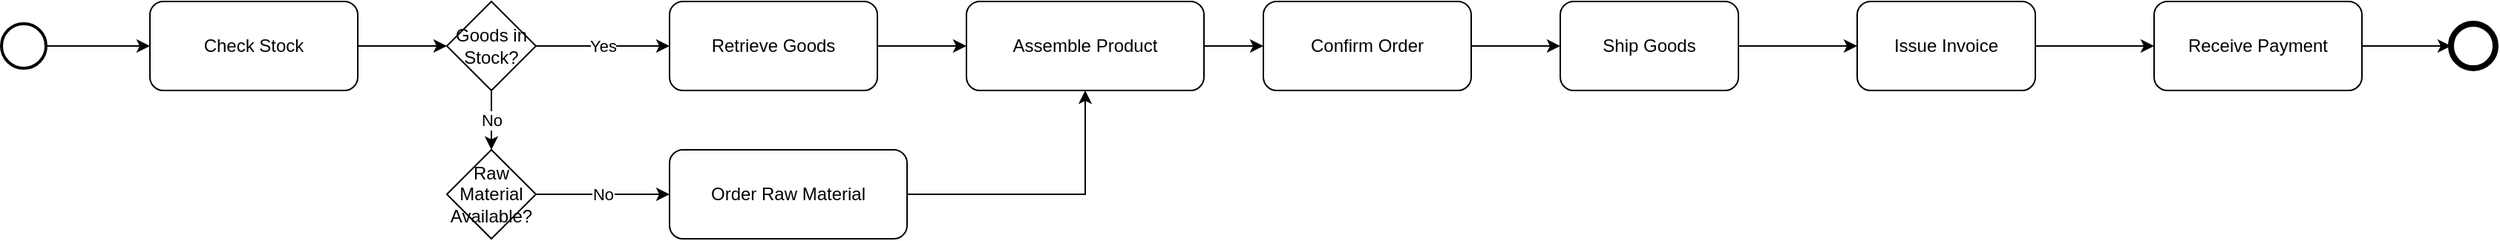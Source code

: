 <mxfile version="24.8.4">
  <diagram name="Manufacturing Order Fulfillment Process" id="_I0rASP-CtZBPLg8q8UB">
    <mxGraphModel dx="1221" dy="725" grid="1" gridSize="10" guides="1" tooltips="1" connect="1" arrows="1" fold="1" page="1" pageScale="1" pageWidth="827" pageHeight="1169" math="0" shadow="0">
      <root>
        <mxCell id="0" />
        <mxCell id="1" parent="0" />
        <mxCell id="qFoGKaclZuXoDuEMQoMf-107" value="" style="ellipse;whiteSpace=wrap;html=1;strokeColor=#000000;strokeWidth=2;aspect=fixed;" vertex="1" parent="1">
          <mxGeometry x="50" y="45" width="30" height="30" as="geometry" />
        </mxCell>
        <mxCell id="qFoGKaclZuXoDuEMQoMf-108" value="Check Stock" style="rounded=1;whiteSpace=wrap;html=1;strokeColor=#000000;strokeWidth=1;" vertex="1" parent="1">
          <mxGeometry x="150" y="30" width="140" height="60" as="geometry" />
        </mxCell>
        <mxCell id="qFoGKaclZuXoDuEMQoMf-109" value="Goods in Stock?" style="shape=rhombus;whiteSpace=wrap;html=1;strokeColor=#000000;strokeWidth=1;" vertex="1" parent="1">
          <mxGeometry x="350" y="30" width="60" height="60" as="geometry" />
        </mxCell>
        <mxCell id="qFoGKaclZuXoDuEMQoMf-110" value="Retrieve Goods" style="rounded=1;whiteSpace=wrap;html=1;strokeColor=#000000;strokeWidth=1;" vertex="1" parent="1">
          <mxGeometry x="500" y="30" width="140" height="60" as="geometry" />
        </mxCell>
        <mxCell id="qFoGKaclZuXoDuEMQoMf-111" value="Raw Material Available?" style="shape=rhombus;whiteSpace=wrap;html=1;strokeColor=#000000;strokeWidth=1;" vertex="1" parent="1">
          <mxGeometry x="350" y="130" width="60" height="60" as="geometry" />
        </mxCell>
        <mxCell id="qFoGKaclZuXoDuEMQoMf-112" value="Order Raw Material" style="rounded=1;whiteSpace=wrap;html=1;strokeColor=#000000;strokeWidth=1;" vertex="1" parent="1">
          <mxGeometry x="500" y="130" width="160" height="60" as="geometry" />
        </mxCell>
        <mxCell id="qFoGKaclZuXoDuEMQoMf-113" value="Assemble Product" style="rounded=1;whiteSpace=wrap;html=1;strokeColor=#000000;strokeWidth=1;" vertex="1" parent="1">
          <mxGeometry x="700" y="30" width="160" height="60" as="geometry" />
        </mxCell>
        <mxCell id="qFoGKaclZuXoDuEMQoMf-114" value="Confirm Order" style="rounded=1;whiteSpace=wrap;html=1;strokeColor=#000000;strokeWidth=1;" vertex="1" parent="1">
          <mxGeometry x="900" y="30" width="140" height="60" as="geometry" />
        </mxCell>
        <mxCell id="qFoGKaclZuXoDuEMQoMf-115" value="Ship Goods" style="rounded=1;whiteSpace=wrap;html=1;strokeColor=#000000;strokeWidth=1;" vertex="1" parent="1">
          <mxGeometry x="1100" y="30" width="120" height="60" as="geometry" />
        </mxCell>
        <mxCell id="qFoGKaclZuXoDuEMQoMf-116" value="Issue Invoice" style="rounded=1;whiteSpace=wrap;html=1;strokeColor=#000000;strokeWidth=1;" vertex="1" parent="1">
          <mxGeometry x="1300" y="30" width="120" height="60" as="geometry" />
        </mxCell>
        <mxCell id="qFoGKaclZuXoDuEMQoMf-117" value="Receive Payment" style="rounded=1;whiteSpace=wrap;html=1;strokeColor=#000000;strokeWidth=1;" vertex="1" parent="1">
          <mxGeometry x="1500" y="30" width="140" height="60" as="geometry" />
        </mxCell>
        <mxCell id="qFoGKaclZuXoDuEMQoMf-118" value="" style="ellipse;whiteSpace=wrap;html=1;strokeColor=#000000;strokeWidth=4;aspect=fixed;" vertex="1" parent="1">
          <mxGeometry x="1700" y="45" width="30" height="30" as="geometry" />
        </mxCell>
        <mxCell id="qFoGKaclZuXoDuEMQoMf-119" value="" style="edgeStyle=orthogonalEdgeStyle;html=1;strokeColor=#000000;strokeWidth=1;rounded=0;" edge="1" parent="1" source="qFoGKaclZuXoDuEMQoMf-107" target="qFoGKaclZuXoDuEMQoMf-108">
          <mxGeometry relative="1" as="geometry" />
        </mxCell>
        <mxCell id="qFoGKaclZuXoDuEMQoMf-120" value="" style="edgeStyle=orthogonalEdgeStyle;html=1;strokeColor=#000000;strokeWidth=1;rounded=0;" edge="1" parent="1" source="qFoGKaclZuXoDuEMQoMf-108" target="qFoGKaclZuXoDuEMQoMf-109">
          <mxGeometry relative="1" as="geometry" />
        </mxCell>
        <mxCell id="qFoGKaclZuXoDuEMQoMf-121" value="Yes" style="edgeStyle=orthogonalEdgeStyle;html=1;strokeColor=#000000;strokeWidth=1;rounded=0;" edge="1" parent="1" source="qFoGKaclZuXoDuEMQoMf-109" target="qFoGKaclZuXoDuEMQoMf-110">
          <mxGeometry relative="1" as="geometry" />
        </mxCell>
        <mxCell id="qFoGKaclZuXoDuEMQoMf-122" value="No" style="edgeStyle=orthogonalEdgeStyle;html=1;strokeColor=#000000;strokeWidth=1;rounded=0;" edge="1" parent="1" source="qFoGKaclZuXoDuEMQoMf-109" target="qFoGKaclZuXoDuEMQoMf-111">
          <mxGeometry relative="1" as="geometry" />
        </mxCell>
        <mxCell id="qFoGKaclZuXoDuEMQoMf-124" value="No" style="edgeStyle=orthogonalEdgeStyle;html=1;strokeColor=#000000;strokeWidth=1;rounded=0;" edge="1" parent="1" source="qFoGKaclZuXoDuEMQoMf-111" target="qFoGKaclZuXoDuEMQoMf-112">
          <mxGeometry relative="1" as="geometry" />
        </mxCell>
        <mxCell id="qFoGKaclZuXoDuEMQoMf-125" value="" style="edgeStyle=orthogonalEdgeStyle;html=1;strokeColor=#000000;strokeWidth=1;rounded=0;" edge="1" parent="1" source="qFoGKaclZuXoDuEMQoMf-112" target="qFoGKaclZuXoDuEMQoMf-113">
          <mxGeometry relative="1" as="geometry" />
        </mxCell>
        <mxCell id="qFoGKaclZuXoDuEMQoMf-126" value="" style="edgeStyle=orthogonalEdgeStyle;html=1;strokeColor=#000000;strokeWidth=1;rounded=0;" edge="1" parent="1" source="qFoGKaclZuXoDuEMQoMf-110" target="qFoGKaclZuXoDuEMQoMf-113">
          <mxGeometry relative="1" as="geometry" />
        </mxCell>
        <mxCell id="qFoGKaclZuXoDuEMQoMf-127" value="" style="edgeStyle=orthogonalEdgeStyle;html=1;strokeColor=#000000;strokeWidth=1;rounded=0;" edge="1" parent="1" source="qFoGKaclZuXoDuEMQoMf-113" target="qFoGKaclZuXoDuEMQoMf-114">
          <mxGeometry relative="1" as="geometry" />
        </mxCell>
        <mxCell id="qFoGKaclZuXoDuEMQoMf-128" value="" style="edgeStyle=orthogonalEdgeStyle;html=1;strokeColor=#000000;strokeWidth=1;rounded=0;" edge="1" parent="1" source="qFoGKaclZuXoDuEMQoMf-114" target="qFoGKaclZuXoDuEMQoMf-115">
          <mxGeometry relative="1" as="geometry" />
        </mxCell>
        <mxCell id="qFoGKaclZuXoDuEMQoMf-129" value="" style="edgeStyle=orthogonalEdgeStyle;html=1;strokeColor=#000000;strokeWidth=1;rounded=0;" edge="1" parent="1" source="qFoGKaclZuXoDuEMQoMf-115" target="qFoGKaclZuXoDuEMQoMf-116">
          <mxGeometry relative="1" as="geometry" />
        </mxCell>
        <mxCell id="qFoGKaclZuXoDuEMQoMf-130" value="" style="edgeStyle=orthogonalEdgeStyle;html=1;strokeColor=#000000;strokeWidth=1;rounded=0;" edge="1" parent="1" source="qFoGKaclZuXoDuEMQoMf-116" target="qFoGKaclZuXoDuEMQoMf-117">
          <mxGeometry relative="1" as="geometry" />
        </mxCell>
        <mxCell id="qFoGKaclZuXoDuEMQoMf-131" value="" style="edgeStyle=orthogonalEdgeStyle;html=1;strokeColor=#000000;strokeWidth=1;rounded=0;" edge="1" parent="1" source="qFoGKaclZuXoDuEMQoMf-117" target="qFoGKaclZuXoDuEMQoMf-118">
          <mxGeometry relative="1" as="geometry" />
        </mxCell>
      </root>
    </mxGraphModel>
  </diagram>
</mxfile>
